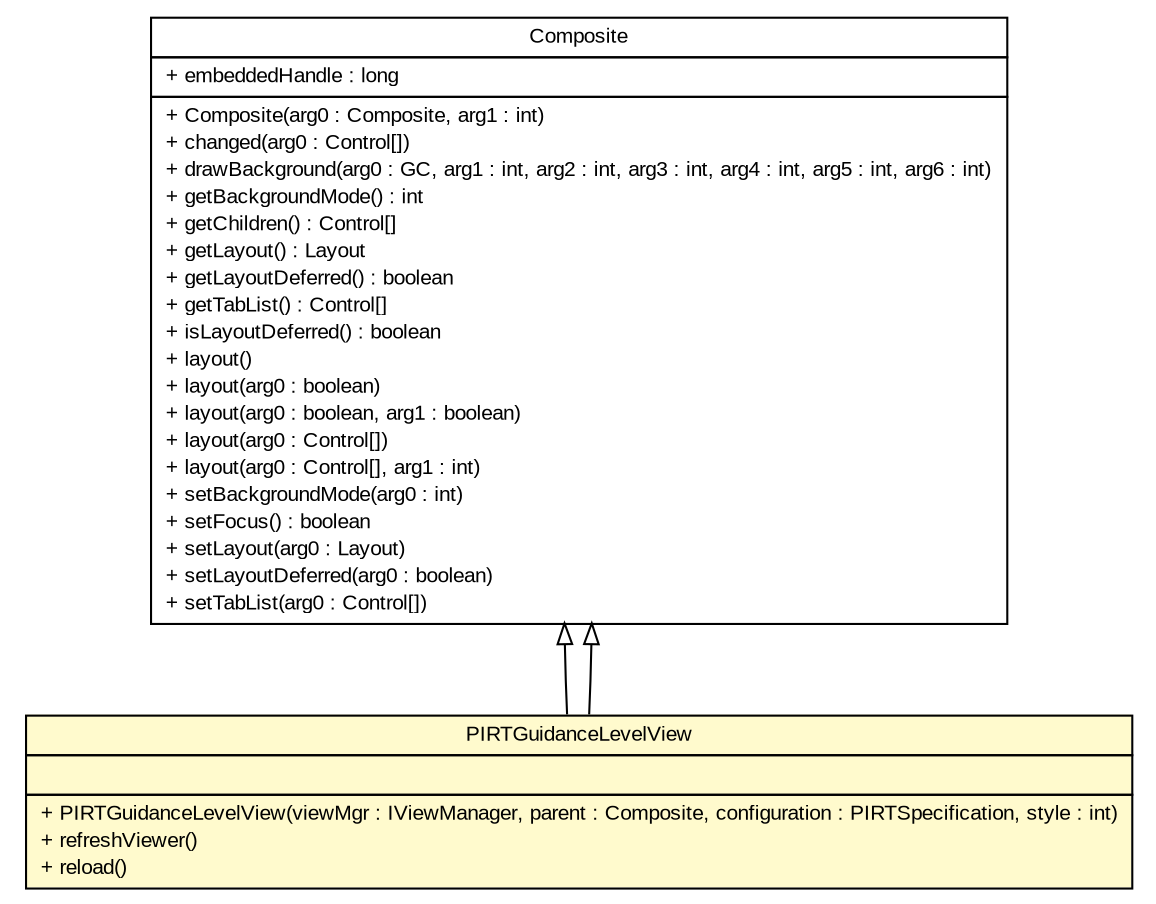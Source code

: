 #!/usr/local/bin/dot
#
# Class diagram 
# Generated by UMLGraph version R5_6-24-gf6e263 (http://www.umlgraph.org/)
#

digraph G {
	edge [fontname="arial",fontsize=10,labelfontname="arial",labelfontsize=10];
	node [fontname="arial",fontsize=10,shape=plaintext];
	nodesep=0.25;
	ranksep=0.5;
	// gov.sandia.cf.parts.ui.guidance.PIRTGuidanceLevelView
	c322123 [label=<<table title="gov.sandia.cf.parts.ui.guidance.PIRTGuidanceLevelView" border="0" cellborder="1" cellspacing="0" cellpadding="2" port="p" bgcolor="lemonChiffon" href="./PIRTGuidanceLevelView.html">
		<tr><td><table border="0" cellspacing="0" cellpadding="1">
<tr><td align="center" balign="center"> PIRTGuidanceLevelView </td></tr>
		</table></td></tr>
		<tr><td><table border="0" cellspacing="0" cellpadding="1">
<tr><td align="left" balign="left">  </td></tr>
		</table></td></tr>
		<tr><td><table border="0" cellspacing="0" cellpadding="1">
<tr><td align="left" balign="left"> + PIRTGuidanceLevelView(viewMgr : IViewManager, parent : Composite, configuration : PIRTSpecification, style : int) </td></tr>
<tr><td align="left" balign="left"> + refreshViewer() </td></tr>
<tr><td align="left" balign="left"> + reload() </td></tr>
		</table></td></tr>
		</table>>, URL="./PIRTGuidanceLevelView.html", fontname="arial", fontcolor="black", fontsize=10.0];
	//gov.sandia.cf.parts.ui.guidance.PIRTGuidanceLevelView extends org.eclipse.swt.widgets.Composite
	c322323:p -> c322123:p [dir=back,arrowtail=empty];
	//gov.sandia.cf.parts.ui.guidance.PIRTGuidanceLevelView extends org.eclipse.swt.widgets.Composite
	c322323:p -> c322123:p [dir=back,arrowtail=empty];
	// org.eclipse.swt.widgets.Composite
	c322323 [label=<<table title="org.eclipse.swt.widgets.Composite" border="0" cellborder="1" cellspacing="0" cellpadding="2" port="p" href="http://java.sun.com/j2se/1.4.2/docs/api/org/eclipse/swt/widgets/Composite.html">
		<tr><td><table border="0" cellspacing="0" cellpadding="1">
<tr><td align="center" balign="center"> Composite </td></tr>
		</table></td></tr>
		<tr><td><table border="0" cellspacing="0" cellpadding="1">
<tr><td align="left" balign="left"> + embeddedHandle : long </td></tr>
		</table></td></tr>
		<tr><td><table border="0" cellspacing="0" cellpadding="1">
<tr><td align="left" balign="left"> + Composite(arg0 : Composite, arg1 : int) </td></tr>
<tr><td align="left" balign="left"> + changed(arg0 : Control[]) </td></tr>
<tr><td align="left" balign="left"> + drawBackground(arg0 : GC, arg1 : int, arg2 : int, arg3 : int, arg4 : int, arg5 : int, arg6 : int) </td></tr>
<tr><td align="left" balign="left"> + getBackgroundMode() : int </td></tr>
<tr><td align="left" balign="left"> + getChildren() : Control[] </td></tr>
<tr><td align="left" balign="left"> + getLayout() : Layout </td></tr>
<tr><td align="left" balign="left"> + getLayoutDeferred() : boolean </td></tr>
<tr><td align="left" balign="left"> + getTabList() : Control[] </td></tr>
<tr><td align="left" balign="left"> + isLayoutDeferred() : boolean </td></tr>
<tr><td align="left" balign="left"> + layout() </td></tr>
<tr><td align="left" balign="left"> + layout(arg0 : boolean) </td></tr>
<tr><td align="left" balign="left"> + layout(arg0 : boolean, arg1 : boolean) </td></tr>
<tr><td align="left" balign="left"> + layout(arg0 : Control[]) </td></tr>
<tr><td align="left" balign="left"> + layout(arg0 : Control[], arg1 : int) </td></tr>
<tr><td align="left" balign="left"> + setBackgroundMode(arg0 : int) </td></tr>
<tr><td align="left" balign="left"> + setFocus() : boolean </td></tr>
<tr><td align="left" balign="left"> + setLayout(arg0 : Layout) </td></tr>
<tr><td align="left" balign="left"> + setLayoutDeferred(arg0 : boolean) </td></tr>
<tr><td align="left" balign="left"> + setTabList(arg0 : Control[]) </td></tr>
		</table></td></tr>
		</table>>, URL="http://java.sun.com/j2se/1.4.2/docs/api/org/eclipse/swt/widgets/Composite.html", fontname="arial", fontcolor="black", fontsize=10.0];
}

